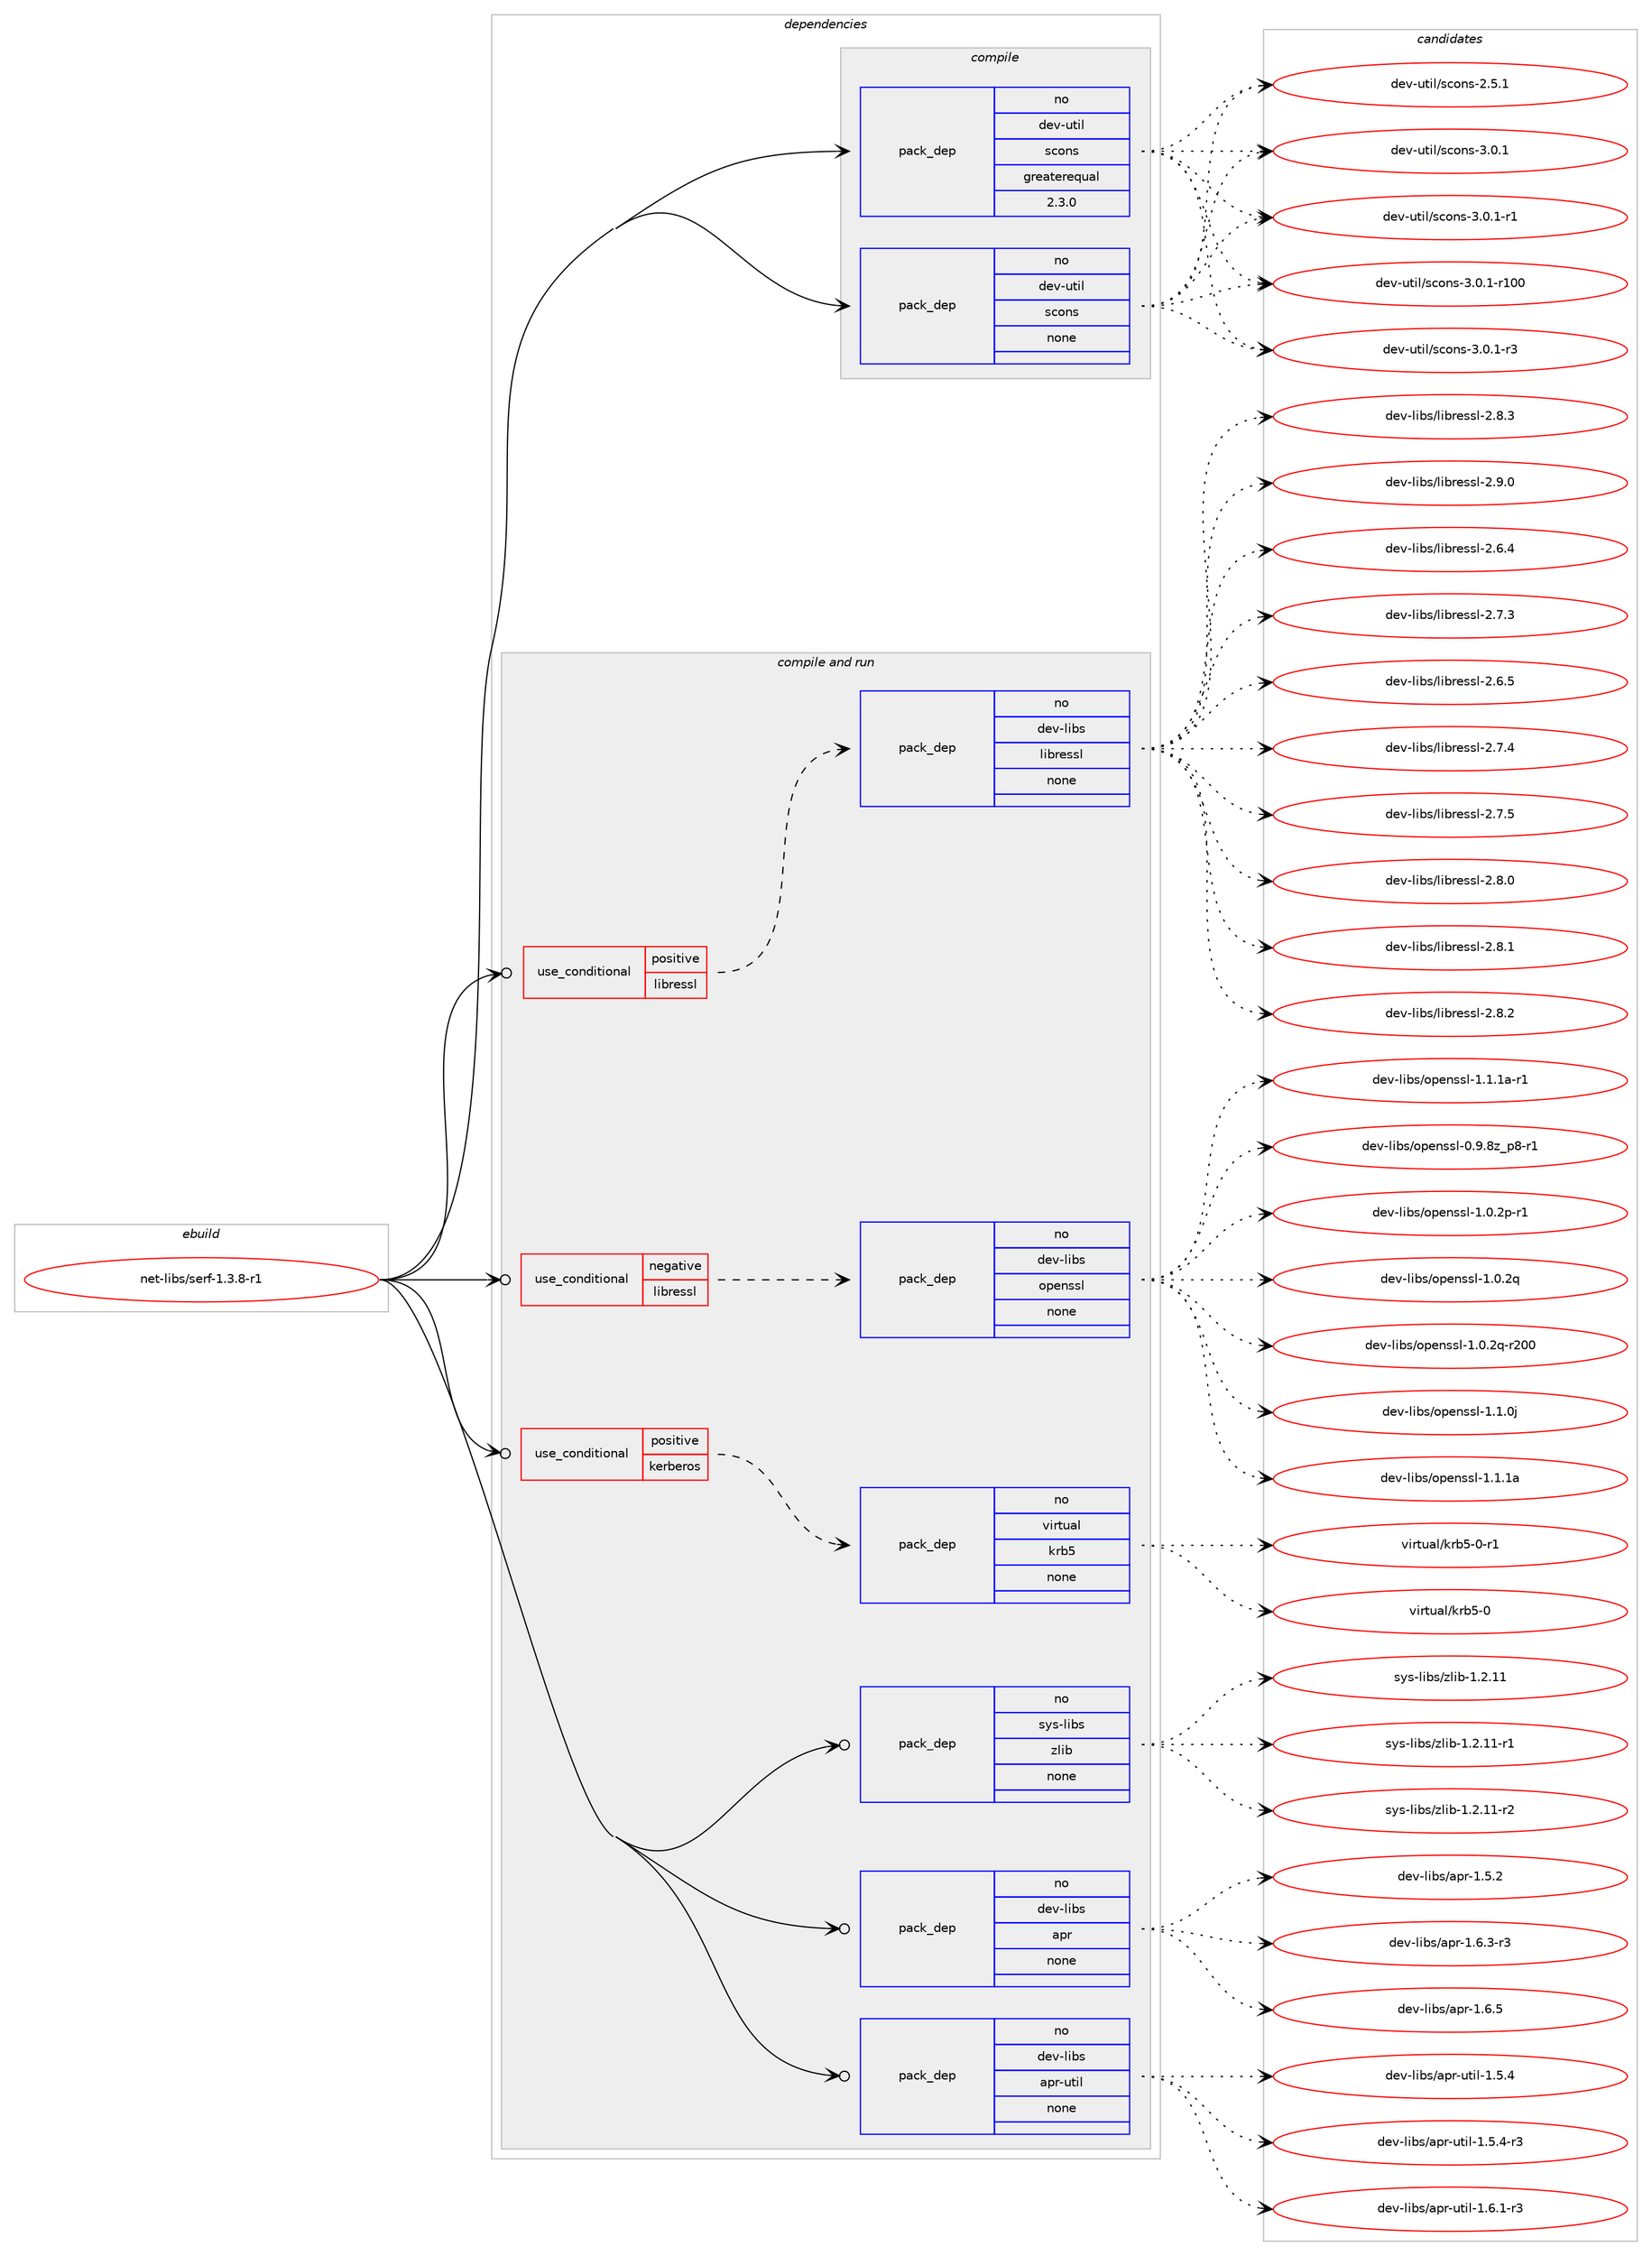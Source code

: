 digraph prolog {

# *************
# Graph options
# *************

newrank=true;
concentrate=true;
compound=true;
graph [rankdir=LR,fontname=Helvetica,fontsize=10,ranksep=1.5];#, ranksep=2.5, nodesep=0.2];
edge  [arrowhead=vee];
node  [fontname=Helvetica,fontsize=10];

# **********
# The ebuild
# **********

subgraph cluster_leftcol {
color=gray;
rank=same;
label=<<i>ebuild</i>>;
id [label="net-libs/serf-1.3.8-r1", color=red, width=4, href="../net-libs/serf-1.3.8-r1.svg"];
}

# ****************
# The dependencies
# ****************

subgraph cluster_midcol {
color=gray;
label=<<i>dependencies</i>>;
subgraph cluster_compile {
fillcolor="#eeeeee";
style=filled;
label=<<i>compile</i>>;
subgraph pack3595 {
dependency4534 [label=<<TABLE BORDER="0" CELLBORDER="1" CELLSPACING="0" CELLPADDING="4" WIDTH="220"><TR><TD ROWSPAN="6" CELLPADDING="30">pack_dep</TD></TR><TR><TD WIDTH="110">no</TD></TR><TR><TD>dev-util</TD></TR><TR><TD>scons</TD></TR><TR><TD>greaterequal</TD></TR><TR><TD>2.3.0</TD></TR></TABLE>>, shape=none, color=blue];
}
id:e -> dependency4534:w [weight=20,style="solid",arrowhead="vee"];
subgraph pack3596 {
dependency4535 [label=<<TABLE BORDER="0" CELLBORDER="1" CELLSPACING="0" CELLPADDING="4" WIDTH="220"><TR><TD ROWSPAN="6" CELLPADDING="30">pack_dep</TD></TR><TR><TD WIDTH="110">no</TD></TR><TR><TD>dev-util</TD></TR><TR><TD>scons</TD></TR><TR><TD>none</TD></TR><TR><TD></TD></TR></TABLE>>, shape=none, color=blue];
}
id:e -> dependency4535:w [weight=20,style="solid",arrowhead="vee"];
}
subgraph cluster_compileandrun {
fillcolor="#eeeeee";
style=filled;
label=<<i>compile and run</i>>;
subgraph cond819 {
dependency4536 [label=<<TABLE BORDER="0" CELLBORDER="1" CELLSPACING="0" CELLPADDING="4"><TR><TD ROWSPAN="3" CELLPADDING="10">use_conditional</TD></TR><TR><TD>negative</TD></TR><TR><TD>libressl</TD></TR></TABLE>>, shape=none, color=red];
subgraph pack3597 {
dependency4537 [label=<<TABLE BORDER="0" CELLBORDER="1" CELLSPACING="0" CELLPADDING="4" WIDTH="220"><TR><TD ROWSPAN="6" CELLPADDING="30">pack_dep</TD></TR><TR><TD WIDTH="110">no</TD></TR><TR><TD>dev-libs</TD></TR><TR><TD>openssl</TD></TR><TR><TD>none</TD></TR><TR><TD></TD></TR></TABLE>>, shape=none, color=blue];
}
dependency4536:e -> dependency4537:w [weight=20,style="dashed",arrowhead="vee"];
}
id:e -> dependency4536:w [weight=20,style="solid",arrowhead="odotvee"];
subgraph cond820 {
dependency4538 [label=<<TABLE BORDER="0" CELLBORDER="1" CELLSPACING="0" CELLPADDING="4"><TR><TD ROWSPAN="3" CELLPADDING="10">use_conditional</TD></TR><TR><TD>positive</TD></TR><TR><TD>kerberos</TD></TR></TABLE>>, shape=none, color=red];
subgraph pack3598 {
dependency4539 [label=<<TABLE BORDER="0" CELLBORDER="1" CELLSPACING="0" CELLPADDING="4" WIDTH="220"><TR><TD ROWSPAN="6" CELLPADDING="30">pack_dep</TD></TR><TR><TD WIDTH="110">no</TD></TR><TR><TD>virtual</TD></TR><TR><TD>krb5</TD></TR><TR><TD>none</TD></TR><TR><TD></TD></TR></TABLE>>, shape=none, color=blue];
}
dependency4538:e -> dependency4539:w [weight=20,style="dashed",arrowhead="vee"];
}
id:e -> dependency4538:w [weight=20,style="solid",arrowhead="odotvee"];
subgraph cond821 {
dependency4540 [label=<<TABLE BORDER="0" CELLBORDER="1" CELLSPACING="0" CELLPADDING="4"><TR><TD ROWSPAN="3" CELLPADDING="10">use_conditional</TD></TR><TR><TD>positive</TD></TR><TR><TD>libressl</TD></TR></TABLE>>, shape=none, color=red];
subgraph pack3599 {
dependency4541 [label=<<TABLE BORDER="0" CELLBORDER="1" CELLSPACING="0" CELLPADDING="4" WIDTH="220"><TR><TD ROWSPAN="6" CELLPADDING="30">pack_dep</TD></TR><TR><TD WIDTH="110">no</TD></TR><TR><TD>dev-libs</TD></TR><TR><TD>libressl</TD></TR><TR><TD>none</TD></TR><TR><TD></TD></TR></TABLE>>, shape=none, color=blue];
}
dependency4540:e -> dependency4541:w [weight=20,style="dashed",arrowhead="vee"];
}
id:e -> dependency4540:w [weight=20,style="solid",arrowhead="odotvee"];
subgraph pack3600 {
dependency4542 [label=<<TABLE BORDER="0" CELLBORDER="1" CELLSPACING="0" CELLPADDING="4" WIDTH="220"><TR><TD ROWSPAN="6" CELLPADDING="30">pack_dep</TD></TR><TR><TD WIDTH="110">no</TD></TR><TR><TD>dev-libs</TD></TR><TR><TD>apr</TD></TR><TR><TD>none</TD></TR><TR><TD></TD></TR></TABLE>>, shape=none, color=blue];
}
id:e -> dependency4542:w [weight=20,style="solid",arrowhead="odotvee"];
subgraph pack3601 {
dependency4543 [label=<<TABLE BORDER="0" CELLBORDER="1" CELLSPACING="0" CELLPADDING="4" WIDTH="220"><TR><TD ROWSPAN="6" CELLPADDING="30">pack_dep</TD></TR><TR><TD WIDTH="110">no</TD></TR><TR><TD>dev-libs</TD></TR><TR><TD>apr-util</TD></TR><TR><TD>none</TD></TR><TR><TD></TD></TR></TABLE>>, shape=none, color=blue];
}
id:e -> dependency4543:w [weight=20,style="solid",arrowhead="odotvee"];
subgraph pack3602 {
dependency4544 [label=<<TABLE BORDER="0" CELLBORDER="1" CELLSPACING="0" CELLPADDING="4" WIDTH="220"><TR><TD ROWSPAN="6" CELLPADDING="30">pack_dep</TD></TR><TR><TD WIDTH="110">no</TD></TR><TR><TD>sys-libs</TD></TR><TR><TD>zlib</TD></TR><TR><TD>none</TD></TR><TR><TD></TD></TR></TABLE>>, shape=none, color=blue];
}
id:e -> dependency4544:w [weight=20,style="solid",arrowhead="odotvee"];
}
subgraph cluster_run {
fillcolor="#eeeeee";
style=filled;
label=<<i>run</i>>;
}
}

# **************
# The candidates
# **************

subgraph cluster_choices {
rank=same;
color=gray;
label=<<i>candidates</i>>;

subgraph choice3595 {
color=black;
nodesep=1;
choice100101118451171161051084711599111110115455046534649 [label="dev-util/scons-2.5.1", color=red, width=4,href="../dev-util/scons-2.5.1.svg"];
choice100101118451171161051084711599111110115455146484649 [label="dev-util/scons-3.0.1", color=red, width=4,href="../dev-util/scons-3.0.1.svg"];
choice1001011184511711610510847115991111101154551464846494511449 [label="dev-util/scons-3.0.1-r1", color=red, width=4,href="../dev-util/scons-3.0.1-r1.svg"];
choice10010111845117116105108471159911111011545514648464945114494848 [label="dev-util/scons-3.0.1-r100", color=red, width=4,href="../dev-util/scons-3.0.1-r100.svg"];
choice1001011184511711610510847115991111101154551464846494511451 [label="dev-util/scons-3.0.1-r3", color=red, width=4,href="../dev-util/scons-3.0.1-r3.svg"];
dependency4534:e -> choice100101118451171161051084711599111110115455046534649:w [style=dotted,weight="100"];
dependency4534:e -> choice100101118451171161051084711599111110115455146484649:w [style=dotted,weight="100"];
dependency4534:e -> choice1001011184511711610510847115991111101154551464846494511449:w [style=dotted,weight="100"];
dependency4534:e -> choice10010111845117116105108471159911111011545514648464945114494848:w [style=dotted,weight="100"];
dependency4534:e -> choice1001011184511711610510847115991111101154551464846494511451:w [style=dotted,weight="100"];
}
subgraph choice3596 {
color=black;
nodesep=1;
choice100101118451171161051084711599111110115455046534649 [label="dev-util/scons-2.5.1", color=red, width=4,href="../dev-util/scons-2.5.1.svg"];
choice100101118451171161051084711599111110115455146484649 [label="dev-util/scons-3.0.1", color=red, width=4,href="../dev-util/scons-3.0.1.svg"];
choice1001011184511711610510847115991111101154551464846494511449 [label="dev-util/scons-3.0.1-r1", color=red, width=4,href="../dev-util/scons-3.0.1-r1.svg"];
choice10010111845117116105108471159911111011545514648464945114494848 [label="dev-util/scons-3.0.1-r100", color=red, width=4,href="../dev-util/scons-3.0.1-r100.svg"];
choice1001011184511711610510847115991111101154551464846494511451 [label="dev-util/scons-3.0.1-r3", color=red, width=4,href="../dev-util/scons-3.0.1-r3.svg"];
dependency4535:e -> choice100101118451171161051084711599111110115455046534649:w [style=dotted,weight="100"];
dependency4535:e -> choice100101118451171161051084711599111110115455146484649:w [style=dotted,weight="100"];
dependency4535:e -> choice1001011184511711610510847115991111101154551464846494511449:w [style=dotted,weight="100"];
dependency4535:e -> choice10010111845117116105108471159911111011545514648464945114494848:w [style=dotted,weight="100"];
dependency4535:e -> choice1001011184511711610510847115991111101154551464846494511451:w [style=dotted,weight="100"];
}
subgraph choice3597 {
color=black;
nodesep=1;
choice10010111845108105981154711111210111011511510845484657465612295112564511449 [label="dev-libs/openssl-0.9.8z_p8-r1", color=red, width=4,href="../dev-libs/openssl-0.9.8z_p8-r1.svg"];
choice1001011184510810598115471111121011101151151084549464846501124511449 [label="dev-libs/openssl-1.0.2p-r1", color=red, width=4,href="../dev-libs/openssl-1.0.2p-r1.svg"];
choice100101118451081059811547111112101110115115108454946484650113 [label="dev-libs/openssl-1.0.2q", color=red, width=4,href="../dev-libs/openssl-1.0.2q.svg"];
choice10010111845108105981154711111210111011511510845494648465011345114504848 [label="dev-libs/openssl-1.0.2q-r200", color=red, width=4,href="../dev-libs/openssl-1.0.2q-r200.svg"];
choice100101118451081059811547111112101110115115108454946494648106 [label="dev-libs/openssl-1.1.0j", color=red, width=4,href="../dev-libs/openssl-1.1.0j.svg"];
choice10010111845108105981154711111210111011511510845494649464997 [label="dev-libs/openssl-1.1.1a", color=red, width=4,href="../dev-libs/openssl-1.1.1a.svg"];
choice100101118451081059811547111112101110115115108454946494649974511449 [label="dev-libs/openssl-1.1.1a-r1", color=red, width=4,href="../dev-libs/openssl-1.1.1a-r1.svg"];
dependency4537:e -> choice10010111845108105981154711111210111011511510845484657465612295112564511449:w [style=dotted,weight="100"];
dependency4537:e -> choice1001011184510810598115471111121011101151151084549464846501124511449:w [style=dotted,weight="100"];
dependency4537:e -> choice100101118451081059811547111112101110115115108454946484650113:w [style=dotted,weight="100"];
dependency4537:e -> choice10010111845108105981154711111210111011511510845494648465011345114504848:w [style=dotted,weight="100"];
dependency4537:e -> choice100101118451081059811547111112101110115115108454946494648106:w [style=dotted,weight="100"];
dependency4537:e -> choice10010111845108105981154711111210111011511510845494649464997:w [style=dotted,weight="100"];
dependency4537:e -> choice100101118451081059811547111112101110115115108454946494649974511449:w [style=dotted,weight="100"];
}
subgraph choice3598 {
color=black;
nodesep=1;
choice118105114116117971084710711498534548 [label="virtual/krb5-0", color=red, width=4,href="../virtual/krb5-0.svg"];
choice1181051141161179710847107114985345484511449 [label="virtual/krb5-0-r1", color=red, width=4,href="../virtual/krb5-0-r1.svg"];
dependency4539:e -> choice118105114116117971084710711498534548:w [style=dotted,weight="100"];
dependency4539:e -> choice1181051141161179710847107114985345484511449:w [style=dotted,weight="100"];
}
subgraph choice3599 {
color=black;
nodesep=1;
choice10010111845108105981154710810598114101115115108455046544652 [label="dev-libs/libressl-2.6.4", color=red, width=4,href="../dev-libs/libressl-2.6.4.svg"];
choice10010111845108105981154710810598114101115115108455046554651 [label="dev-libs/libressl-2.7.3", color=red, width=4,href="../dev-libs/libressl-2.7.3.svg"];
choice10010111845108105981154710810598114101115115108455046544653 [label="dev-libs/libressl-2.6.5", color=red, width=4,href="../dev-libs/libressl-2.6.5.svg"];
choice10010111845108105981154710810598114101115115108455046554652 [label="dev-libs/libressl-2.7.4", color=red, width=4,href="../dev-libs/libressl-2.7.4.svg"];
choice10010111845108105981154710810598114101115115108455046554653 [label="dev-libs/libressl-2.7.5", color=red, width=4,href="../dev-libs/libressl-2.7.5.svg"];
choice10010111845108105981154710810598114101115115108455046564648 [label="dev-libs/libressl-2.8.0", color=red, width=4,href="../dev-libs/libressl-2.8.0.svg"];
choice10010111845108105981154710810598114101115115108455046564649 [label="dev-libs/libressl-2.8.1", color=red, width=4,href="../dev-libs/libressl-2.8.1.svg"];
choice10010111845108105981154710810598114101115115108455046564650 [label="dev-libs/libressl-2.8.2", color=red, width=4,href="../dev-libs/libressl-2.8.2.svg"];
choice10010111845108105981154710810598114101115115108455046564651 [label="dev-libs/libressl-2.8.3", color=red, width=4,href="../dev-libs/libressl-2.8.3.svg"];
choice10010111845108105981154710810598114101115115108455046574648 [label="dev-libs/libressl-2.9.0", color=red, width=4,href="../dev-libs/libressl-2.9.0.svg"];
dependency4541:e -> choice10010111845108105981154710810598114101115115108455046544652:w [style=dotted,weight="100"];
dependency4541:e -> choice10010111845108105981154710810598114101115115108455046554651:w [style=dotted,weight="100"];
dependency4541:e -> choice10010111845108105981154710810598114101115115108455046544653:w [style=dotted,weight="100"];
dependency4541:e -> choice10010111845108105981154710810598114101115115108455046554652:w [style=dotted,weight="100"];
dependency4541:e -> choice10010111845108105981154710810598114101115115108455046554653:w [style=dotted,weight="100"];
dependency4541:e -> choice10010111845108105981154710810598114101115115108455046564648:w [style=dotted,weight="100"];
dependency4541:e -> choice10010111845108105981154710810598114101115115108455046564649:w [style=dotted,weight="100"];
dependency4541:e -> choice10010111845108105981154710810598114101115115108455046564650:w [style=dotted,weight="100"];
dependency4541:e -> choice10010111845108105981154710810598114101115115108455046564651:w [style=dotted,weight="100"];
dependency4541:e -> choice10010111845108105981154710810598114101115115108455046574648:w [style=dotted,weight="100"];
}
subgraph choice3600 {
color=black;
nodesep=1;
choice10010111845108105981154797112114454946534650 [label="dev-libs/apr-1.5.2", color=red, width=4,href="../dev-libs/apr-1.5.2.svg"];
choice100101118451081059811547971121144549465446514511451 [label="dev-libs/apr-1.6.3-r3", color=red, width=4,href="../dev-libs/apr-1.6.3-r3.svg"];
choice10010111845108105981154797112114454946544653 [label="dev-libs/apr-1.6.5", color=red, width=4,href="../dev-libs/apr-1.6.5.svg"];
dependency4542:e -> choice10010111845108105981154797112114454946534650:w [style=dotted,weight="100"];
dependency4542:e -> choice100101118451081059811547971121144549465446514511451:w [style=dotted,weight="100"];
dependency4542:e -> choice10010111845108105981154797112114454946544653:w [style=dotted,weight="100"];
}
subgraph choice3601 {
color=black;
nodesep=1;
choice1001011184510810598115479711211445117116105108454946534652 [label="dev-libs/apr-util-1.5.4", color=red, width=4,href="../dev-libs/apr-util-1.5.4.svg"];
choice10010111845108105981154797112114451171161051084549465346524511451 [label="dev-libs/apr-util-1.5.4-r3", color=red, width=4,href="../dev-libs/apr-util-1.5.4-r3.svg"];
choice10010111845108105981154797112114451171161051084549465446494511451 [label="dev-libs/apr-util-1.6.1-r3", color=red, width=4,href="../dev-libs/apr-util-1.6.1-r3.svg"];
dependency4543:e -> choice1001011184510810598115479711211445117116105108454946534652:w [style=dotted,weight="100"];
dependency4543:e -> choice10010111845108105981154797112114451171161051084549465346524511451:w [style=dotted,weight="100"];
dependency4543:e -> choice10010111845108105981154797112114451171161051084549465446494511451:w [style=dotted,weight="100"];
}
subgraph choice3602 {
color=black;
nodesep=1;
choice1151211154510810598115471221081059845494650464949 [label="sys-libs/zlib-1.2.11", color=red, width=4,href="../sys-libs/zlib-1.2.11.svg"];
choice11512111545108105981154712210810598454946504649494511449 [label="sys-libs/zlib-1.2.11-r1", color=red, width=4,href="../sys-libs/zlib-1.2.11-r1.svg"];
choice11512111545108105981154712210810598454946504649494511450 [label="sys-libs/zlib-1.2.11-r2", color=red, width=4,href="../sys-libs/zlib-1.2.11-r2.svg"];
dependency4544:e -> choice1151211154510810598115471221081059845494650464949:w [style=dotted,weight="100"];
dependency4544:e -> choice11512111545108105981154712210810598454946504649494511449:w [style=dotted,weight="100"];
dependency4544:e -> choice11512111545108105981154712210810598454946504649494511450:w [style=dotted,weight="100"];
}
}

}
